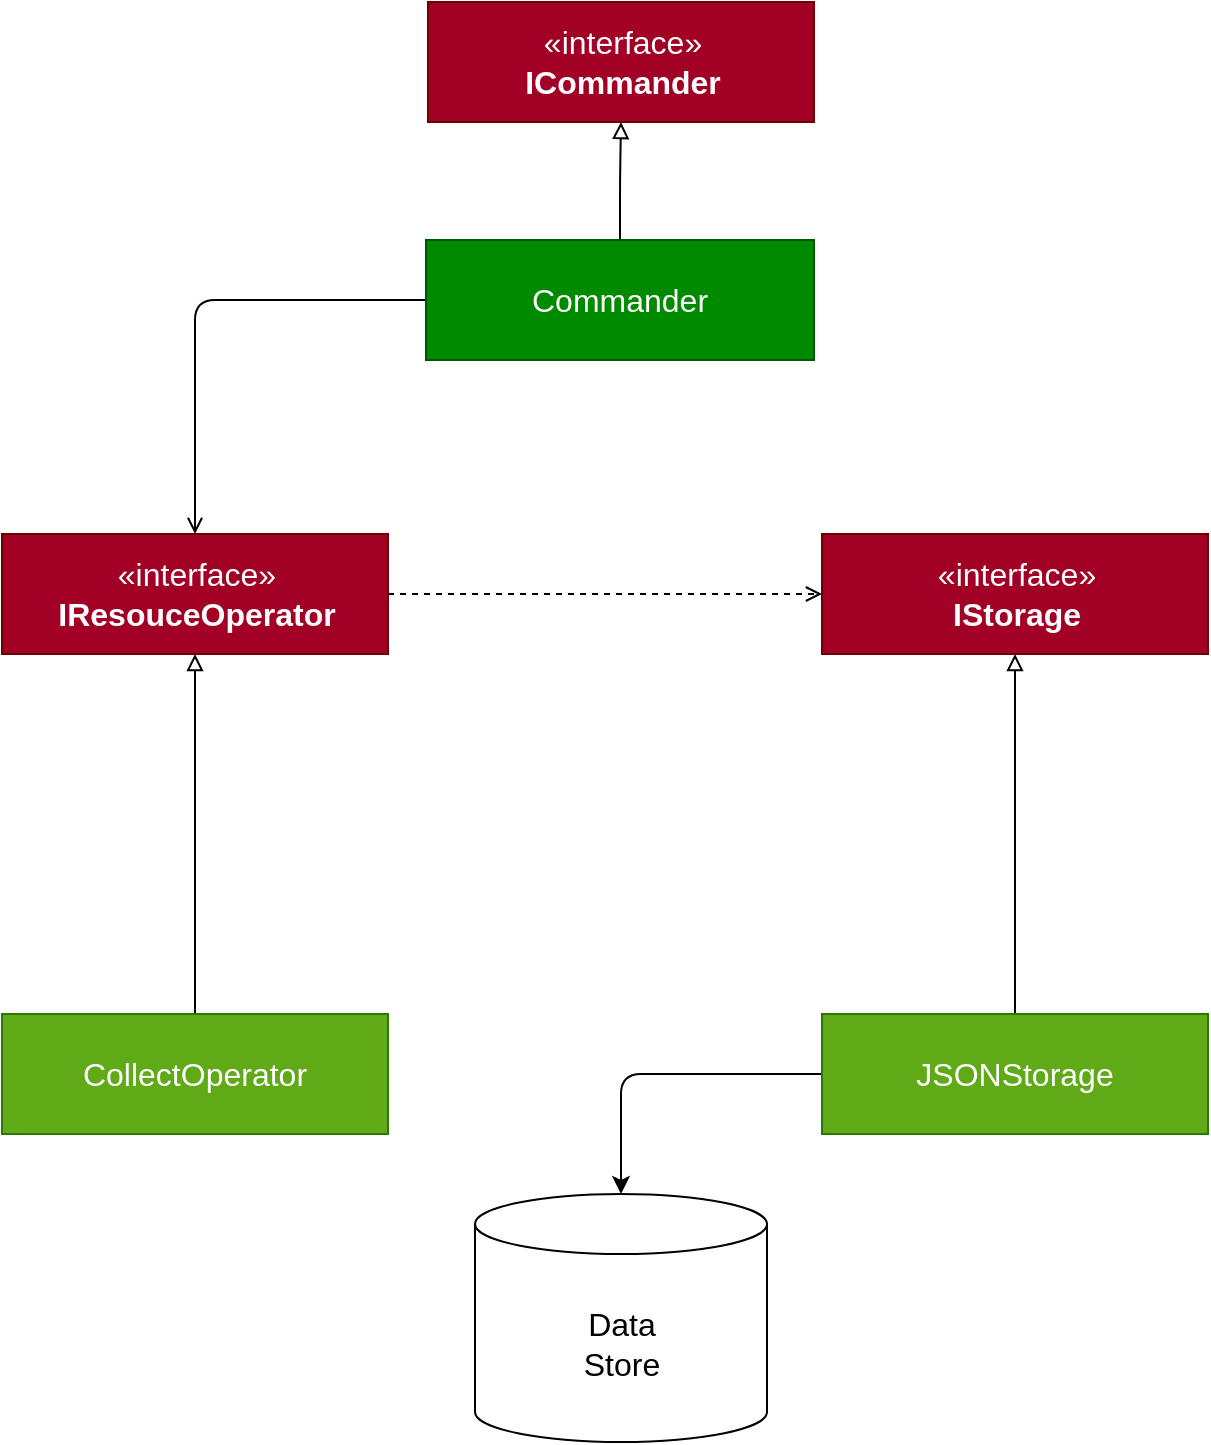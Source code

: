 <mxfile>
    <diagram id="gc295pnCZp4UDMRrbmP4" name="第1頁">
        <mxGraphModel dx="687" dy="670" grid="0" gridSize="10" guides="1" tooltips="1" connect="1" arrows="1" fold="1" page="1" pageScale="1" pageWidth="850" pageHeight="1100" math="0" shadow="0">
            <root>
                <mxCell id="0"/>
                <mxCell id="1" parent="0"/>
                <mxCell id="16" style="edgeStyle=orthogonalEdgeStyle;html=1;exitX=0;exitY=0.5;exitDx=0;exitDy=0;fontSize=16;endArrow=open;endFill=0;entryX=0.5;entryY=0;entryDx=0;entryDy=0;" parent="1" source="2" target="26" edge="1">
                    <mxGeometry relative="1" as="geometry">
                        <mxPoint x="275.5" y="327" as="targetPoint"/>
                    </mxGeometry>
                </mxCell>
                <mxCell id="23" style="edgeStyle=orthogonalEdgeStyle;html=1;exitX=0.5;exitY=0;exitDx=0;exitDy=0;entryX=0.5;entryY=1;entryDx=0;entryDy=0;fontSize=16;startArrow=none;startFill=0;endArrow=block;endFill=0;" parent="1" source="2" target="24" edge="1">
                    <mxGeometry relative="1" as="geometry">
                        <mxPoint x="481.5" y="125" as="targetPoint"/>
                    </mxGeometry>
                </mxCell>
                <mxCell id="2" value="Commander" style="rounded=0;whiteSpace=wrap;html=1;fontSize=16;fillColor=#008a00;strokeColor=#005700;fontColor=#ffffff;" parent="1" vertex="1">
                    <mxGeometry x="384" y="180" width="194" height="60" as="geometry"/>
                </mxCell>
                <mxCell id="17" style="edgeStyle=orthogonalEdgeStyle;html=1;exitX=1;exitY=0.5;exitDx=0;exitDy=0;entryX=0;entryY=0.5;entryDx=0;entryDy=0;fontSize=16;endArrow=open;endFill=0;dashed=1;" parent="1" source="26" target="27" edge="1">
                    <mxGeometry relative="1" as="geometry">
                        <mxPoint x="372" y="357" as="sourcePoint"/>
                        <mxPoint x="582" y="357" as="targetPoint"/>
                    </mxGeometry>
                </mxCell>
                <mxCell id="9" style="edgeStyle=orthogonalEdgeStyle;html=1;exitX=0.5;exitY=0;exitDx=0;exitDy=0;fontSize=16;endArrow=block;endFill=0;" parent="1" source="8" target="27" edge="1">
                    <mxGeometry relative="1" as="geometry">
                        <mxPoint x="678.5" y="387" as="targetPoint"/>
                    </mxGeometry>
                </mxCell>
                <mxCell id="28" style="edgeStyle=orthogonalEdgeStyle;html=1;exitX=0;exitY=0.5;exitDx=0;exitDy=0;entryX=0.5;entryY=0;entryDx=0;entryDy=0;entryPerimeter=0;" edge="1" parent="1" source="8" target="14">
                    <mxGeometry relative="1" as="geometry"/>
                </mxCell>
                <mxCell id="8" value="JSONStorage" style="rounded=0;whiteSpace=wrap;html=1;fontSize=16;fillColor=#60a917;fontColor=#ffffff;strokeColor=#2D7600;" parent="1" vertex="1">
                    <mxGeometry x="582" y="567" width="193" height="60" as="geometry"/>
                </mxCell>
                <mxCell id="13" style="edgeStyle=orthogonalEdgeStyle;html=1;exitX=0.5;exitY=0;exitDx=0;exitDy=0;entryX=0.5;entryY=1;entryDx=0;entryDy=0;fontSize=16;endArrow=block;endFill=0;" parent="1" source="10" target="26" edge="1">
                    <mxGeometry relative="1" as="geometry">
                        <mxPoint x="323.75" y="387" as="targetPoint"/>
                    </mxGeometry>
                </mxCell>
                <mxCell id="10" value="CollectOperator" style="rounded=0;whiteSpace=wrap;html=1;fontSize=16;fillColor=#60a917;fontColor=#ffffff;strokeColor=#2D7600;" parent="1" vertex="1">
                    <mxGeometry x="172" y="567" width="193" height="60" as="geometry"/>
                </mxCell>
                <mxCell id="14" value="Data&lt;br&gt;Store" style="shape=cylinder3;whiteSpace=wrap;html=1;boundedLbl=1;backgroundOutline=1;size=15;fontSize=16;" parent="1" vertex="1">
                    <mxGeometry x="408.5" y="657" width="146" height="124" as="geometry"/>
                </mxCell>
                <mxCell id="24" value="«interface»&lt;br style=&quot;font-size: 16px;&quot;&gt;&lt;b style=&quot;font-size: 16px;&quot;&gt;ICommander&lt;/b&gt;" style="html=1;fillColor=#a20025;strokeColor=#6F0000;fontColor=#ffffff;fontSize=16;" parent="1" vertex="1">
                    <mxGeometry x="385" y="61" width="193" height="60" as="geometry"/>
                </mxCell>
                <mxCell id="26" value="«interface»&lt;br style=&quot;font-size: 16px;&quot;&gt;&lt;b style=&quot;font-size: 16px;&quot;&gt;IResouceOperator&lt;/b&gt;" style="html=1;fillColor=#a20025;strokeColor=#6F0000;fontColor=#ffffff;fontSize=16;" parent="1" vertex="1">
                    <mxGeometry x="172" y="327" width="193" height="60" as="geometry"/>
                </mxCell>
                <mxCell id="27" value="«interface»&lt;br style=&quot;font-size: 16px;&quot;&gt;&lt;b style=&quot;font-size: 16px;&quot;&gt;IStorage&lt;/b&gt;" style="html=1;fillColor=#a20025;strokeColor=#6F0000;fontColor=#ffffff;fontSize=16;" parent="1" vertex="1">
                    <mxGeometry x="582" y="327" width="193" height="60" as="geometry"/>
                </mxCell>
            </root>
        </mxGraphModel>
    </diagram>
</mxfile>